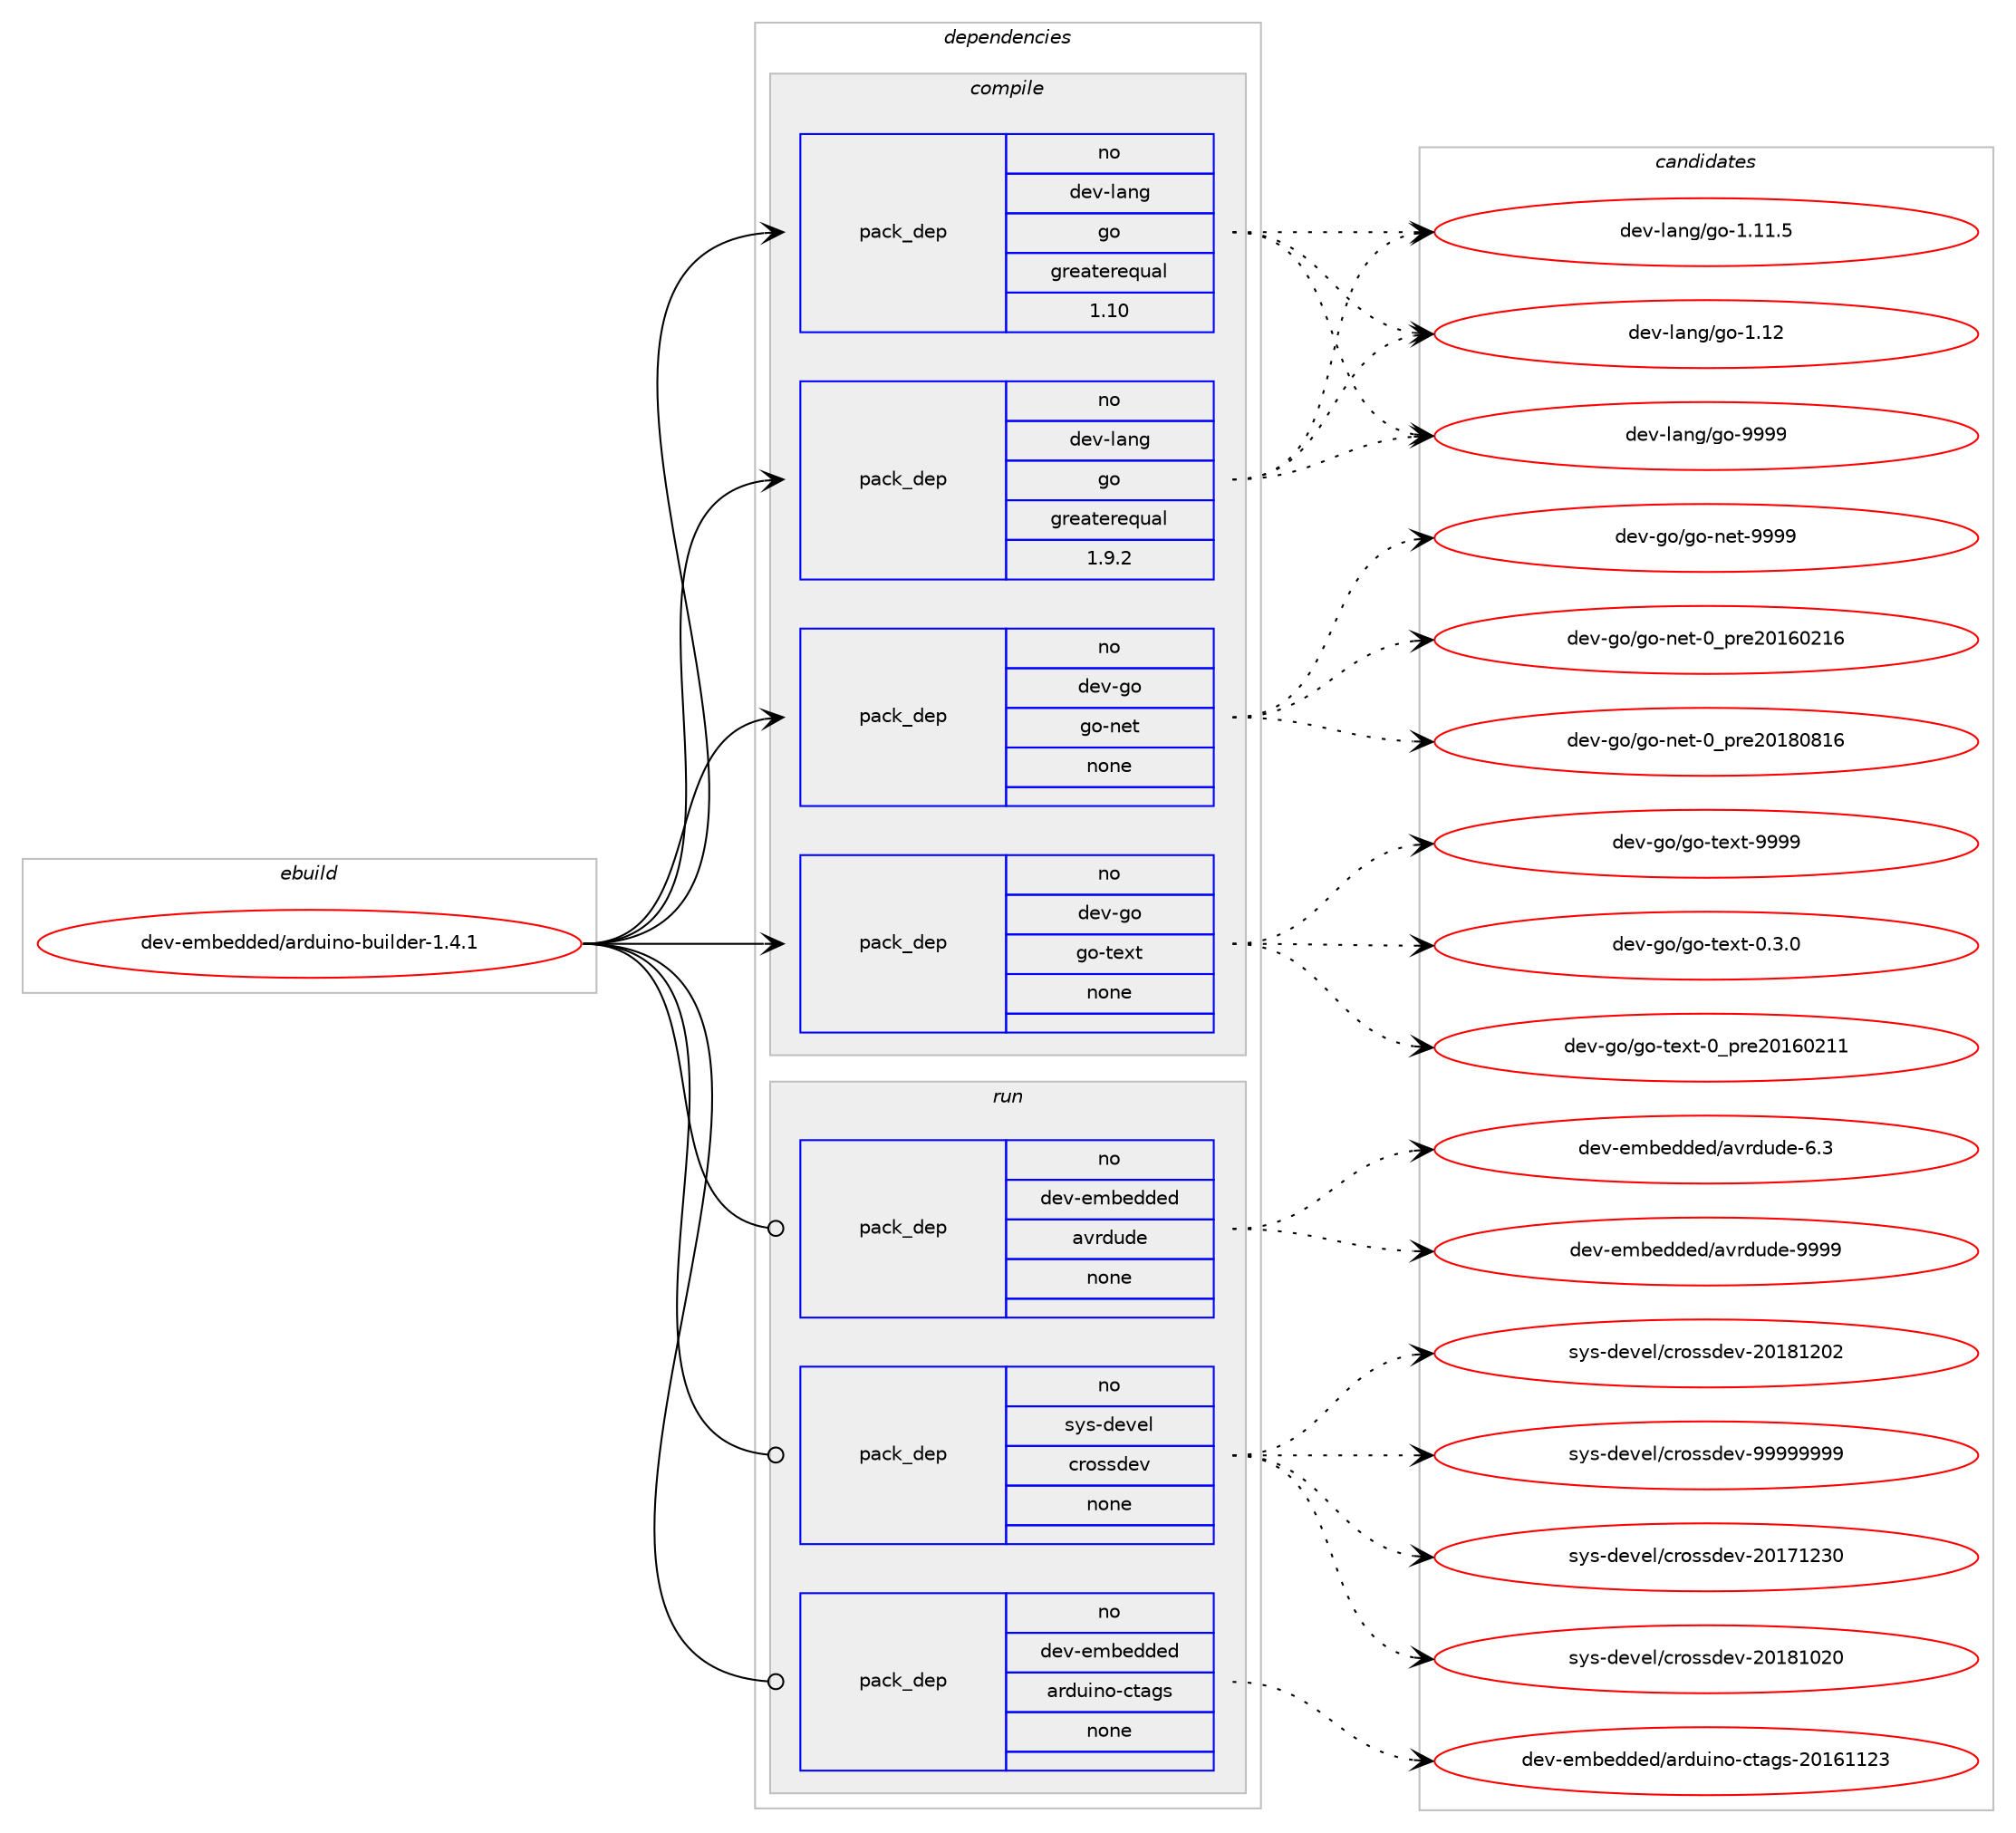 digraph prolog {

# *************
# Graph options
# *************

newrank=true;
concentrate=true;
compound=true;
graph [rankdir=LR,fontname=Helvetica,fontsize=10,ranksep=1.5];#, ranksep=2.5, nodesep=0.2];
edge  [arrowhead=vee];
node  [fontname=Helvetica,fontsize=10];

# **********
# The ebuild
# **********

subgraph cluster_leftcol {
color=gray;
rank=same;
label=<<i>ebuild</i>>;
id [label="dev-embedded/arduino-builder-1.4.1", color=red, width=4, href="../dev-embedded/arduino-builder-1.4.1.svg"];
}

# ****************
# The dependencies
# ****************

subgraph cluster_midcol {
color=gray;
label=<<i>dependencies</i>>;
subgraph cluster_compile {
fillcolor="#eeeeee";
style=filled;
label=<<i>compile</i>>;
subgraph pack944239 {
dependency1323375 [label=<<TABLE BORDER="0" CELLBORDER="1" CELLSPACING="0" CELLPADDING="4" WIDTH="220"><TR><TD ROWSPAN="6" CELLPADDING="30">pack_dep</TD></TR><TR><TD WIDTH="110">no</TD></TR><TR><TD>dev-go</TD></TR><TR><TD>go-net</TD></TR><TR><TD>none</TD></TR><TR><TD></TD></TR></TABLE>>, shape=none, color=blue];
}
id:e -> dependency1323375:w [weight=20,style="solid",arrowhead="vee"];
subgraph pack944240 {
dependency1323376 [label=<<TABLE BORDER="0" CELLBORDER="1" CELLSPACING="0" CELLPADDING="4" WIDTH="220"><TR><TD ROWSPAN="6" CELLPADDING="30">pack_dep</TD></TR><TR><TD WIDTH="110">no</TD></TR><TR><TD>dev-go</TD></TR><TR><TD>go-text</TD></TR><TR><TD>none</TD></TR><TR><TD></TD></TR></TABLE>>, shape=none, color=blue];
}
id:e -> dependency1323376:w [weight=20,style="solid",arrowhead="vee"];
subgraph pack944241 {
dependency1323377 [label=<<TABLE BORDER="0" CELLBORDER="1" CELLSPACING="0" CELLPADDING="4" WIDTH="220"><TR><TD ROWSPAN="6" CELLPADDING="30">pack_dep</TD></TR><TR><TD WIDTH="110">no</TD></TR><TR><TD>dev-lang</TD></TR><TR><TD>go</TD></TR><TR><TD>greaterequal</TD></TR><TR><TD>1.10</TD></TR></TABLE>>, shape=none, color=blue];
}
id:e -> dependency1323377:w [weight=20,style="solid",arrowhead="vee"];
subgraph pack944242 {
dependency1323378 [label=<<TABLE BORDER="0" CELLBORDER="1" CELLSPACING="0" CELLPADDING="4" WIDTH="220"><TR><TD ROWSPAN="6" CELLPADDING="30">pack_dep</TD></TR><TR><TD WIDTH="110">no</TD></TR><TR><TD>dev-lang</TD></TR><TR><TD>go</TD></TR><TR><TD>greaterequal</TD></TR><TR><TD>1.9.2</TD></TR></TABLE>>, shape=none, color=blue];
}
id:e -> dependency1323378:w [weight=20,style="solid",arrowhead="vee"];
}
subgraph cluster_compileandrun {
fillcolor="#eeeeee";
style=filled;
label=<<i>compile and run</i>>;
}
subgraph cluster_run {
fillcolor="#eeeeee";
style=filled;
label=<<i>run</i>>;
subgraph pack944243 {
dependency1323379 [label=<<TABLE BORDER="0" CELLBORDER="1" CELLSPACING="0" CELLPADDING="4" WIDTH="220"><TR><TD ROWSPAN="6" CELLPADDING="30">pack_dep</TD></TR><TR><TD WIDTH="110">no</TD></TR><TR><TD>dev-embedded</TD></TR><TR><TD>arduino-ctags</TD></TR><TR><TD>none</TD></TR><TR><TD></TD></TR></TABLE>>, shape=none, color=blue];
}
id:e -> dependency1323379:w [weight=20,style="solid",arrowhead="odot"];
subgraph pack944244 {
dependency1323380 [label=<<TABLE BORDER="0" CELLBORDER="1" CELLSPACING="0" CELLPADDING="4" WIDTH="220"><TR><TD ROWSPAN="6" CELLPADDING="30">pack_dep</TD></TR><TR><TD WIDTH="110">no</TD></TR><TR><TD>dev-embedded</TD></TR><TR><TD>avrdude</TD></TR><TR><TD>none</TD></TR><TR><TD></TD></TR></TABLE>>, shape=none, color=blue];
}
id:e -> dependency1323380:w [weight=20,style="solid",arrowhead="odot"];
subgraph pack944245 {
dependency1323381 [label=<<TABLE BORDER="0" CELLBORDER="1" CELLSPACING="0" CELLPADDING="4" WIDTH="220"><TR><TD ROWSPAN="6" CELLPADDING="30">pack_dep</TD></TR><TR><TD WIDTH="110">no</TD></TR><TR><TD>sys-devel</TD></TR><TR><TD>crossdev</TD></TR><TR><TD>none</TD></TR><TR><TD></TD></TR></TABLE>>, shape=none, color=blue];
}
id:e -> dependency1323381:w [weight=20,style="solid",arrowhead="odot"];
}
}

# **************
# The candidates
# **************

subgraph cluster_choices {
rank=same;
color=gray;
label=<<i>candidates</i>>;

subgraph choice944239 {
color=black;
nodesep=1;
choice1001011184510311147103111451101011164548951121141015048495448504954 [label="dev-go/go-net-0_pre20160216", color=red, width=4,href="../dev-go/go-net-0_pre20160216.svg"];
choice1001011184510311147103111451101011164548951121141015048495648564954 [label="dev-go/go-net-0_pre20180816", color=red, width=4,href="../dev-go/go-net-0_pre20180816.svg"];
choice1001011184510311147103111451101011164557575757 [label="dev-go/go-net-9999", color=red, width=4,href="../dev-go/go-net-9999.svg"];
dependency1323375:e -> choice1001011184510311147103111451101011164548951121141015048495448504954:w [style=dotted,weight="100"];
dependency1323375:e -> choice1001011184510311147103111451101011164548951121141015048495648564954:w [style=dotted,weight="100"];
dependency1323375:e -> choice1001011184510311147103111451101011164557575757:w [style=dotted,weight="100"];
}
subgraph choice944240 {
color=black;
nodesep=1;
choice100101118451031114710311145116101120116454846514648 [label="dev-go/go-text-0.3.0", color=red, width=4,href="../dev-go/go-text-0.3.0.svg"];
choice1001011184510311147103111451161011201164548951121141015048495448504949 [label="dev-go/go-text-0_pre20160211", color=red, width=4,href="../dev-go/go-text-0_pre20160211.svg"];
choice1001011184510311147103111451161011201164557575757 [label="dev-go/go-text-9999", color=red, width=4,href="../dev-go/go-text-9999.svg"];
dependency1323376:e -> choice100101118451031114710311145116101120116454846514648:w [style=dotted,weight="100"];
dependency1323376:e -> choice1001011184510311147103111451161011201164548951121141015048495448504949:w [style=dotted,weight="100"];
dependency1323376:e -> choice1001011184510311147103111451161011201164557575757:w [style=dotted,weight="100"];
}
subgraph choice944241 {
color=black;
nodesep=1;
choice10010111845108971101034710311145494649494653 [label="dev-lang/go-1.11.5", color=red, width=4,href="../dev-lang/go-1.11.5.svg"];
choice1001011184510897110103471031114549464950 [label="dev-lang/go-1.12", color=red, width=4,href="../dev-lang/go-1.12.svg"];
choice1001011184510897110103471031114557575757 [label="dev-lang/go-9999", color=red, width=4,href="../dev-lang/go-9999.svg"];
dependency1323377:e -> choice10010111845108971101034710311145494649494653:w [style=dotted,weight="100"];
dependency1323377:e -> choice1001011184510897110103471031114549464950:w [style=dotted,weight="100"];
dependency1323377:e -> choice1001011184510897110103471031114557575757:w [style=dotted,weight="100"];
}
subgraph choice944242 {
color=black;
nodesep=1;
choice10010111845108971101034710311145494649494653 [label="dev-lang/go-1.11.5", color=red, width=4,href="../dev-lang/go-1.11.5.svg"];
choice1001011184510897110103471031114549464950 [label="dev-lang/go-1.12", color=red, width=4,href="../dev-lang/go-1.12.svg"];
choice1001011184510897110103471031114557575757 [label="dev-lang/go-9999", color=red, width=4,href="../dev-lang/go-9999.svg"];
dependency1323378:e -> choice10010111845108971101034710311145494649494653:w [style=dotted,weight="100"];
dependency1323378:e -> choice1001011184510897110103471031114549464950:w [style=dotted,weight="100"];
dependency1323378:e -> choice1001011184510897110103471031114557575757:w [style=dotted,weight="100"];
}
subgraph choice944243 {
color=black;
nodesep=1;
choice10010111845101109981011001001011004797114100117105110111459911697103115455048495449495051 [label="dev-embedded/arduino-ctags-20161123", color=red, width=4,href="../dev-embedded/arduino-ctags-20161123.svg"];
dependency1323379:e -> choice10010111845101109981011001001011004797114100117105110111459911697103115455048495449495051:w [style=dotted,weight="100"];
}
subgraph choice944244 {
color=black;
nodesep=1;
choice1001011184510110998101100100101100479711811410011710010145544651 [label="dev-embedded/avrdude-6.3", color=red, width=4,href="../dev-embedded/avrdude-6.3.svg"];
choice100101118451011099810110010010110047971181141001171001014557575757 [label="dev-embedded/avrdude-9999", color=red, width=4,href="../dev-embedded/avrdude-9999.svg"];
dependency1323380:e -> choice1001011184510110998101100100101100479711811410011710010145544651:w [style=dotted,weight="100"];
dependency1323380:e -> choice100101118451011099810110010010110047971181141001171001014557575757:w [style=dotted,weight="100"];
}
subgraph choice944245 {
color=black;
nodesep=1;
choice115121115451001011181011084799114111115115100101118455048495549505148 [label="sys-devel/crossdev-20171230", color=red, width=4,href="../sys-devel/crossdev-20171230.svg"];
choice115121115451001011181011084799114111115115100101118455048495649485048 [label="sys-devel/crossdev-20181020", color=red, width=4,href="../sys-devel/crossdev-20181020.svg"];
choice115121115451001011181011084799114111115115100101118455048495649504850 [label="sys-devel/crossdev-20181202", color=red, width=4,href="../sys-devel/crossdev-20181202.svg"];
choice115121115451001011181011084799114111115115100101118455757575757575757 [label="sys-devel/crossdev-99999999", color=red, width=4,href="../sys-devel/crossdev-99999999.svg"];
dependency1323381:e -> choice115121115451001011181011084799114111115115100101118455048495549505148:w [style=dotted,weight="100"];
dependency1323381:e -> choice115121115451001011181011084799114111115115100101118455048495649485048:w [style=dotted,weight="100"];
dependency1323381:e -> choice115121115451001011181011084799114111115115100101118455048495649504850:w [style=dotted,weight="100"];
dependency1323381:e -> choice115121115451001011181011084799114111115115100101118455757575757575757:w [style=dotted,weight="100"];
}
}

}
